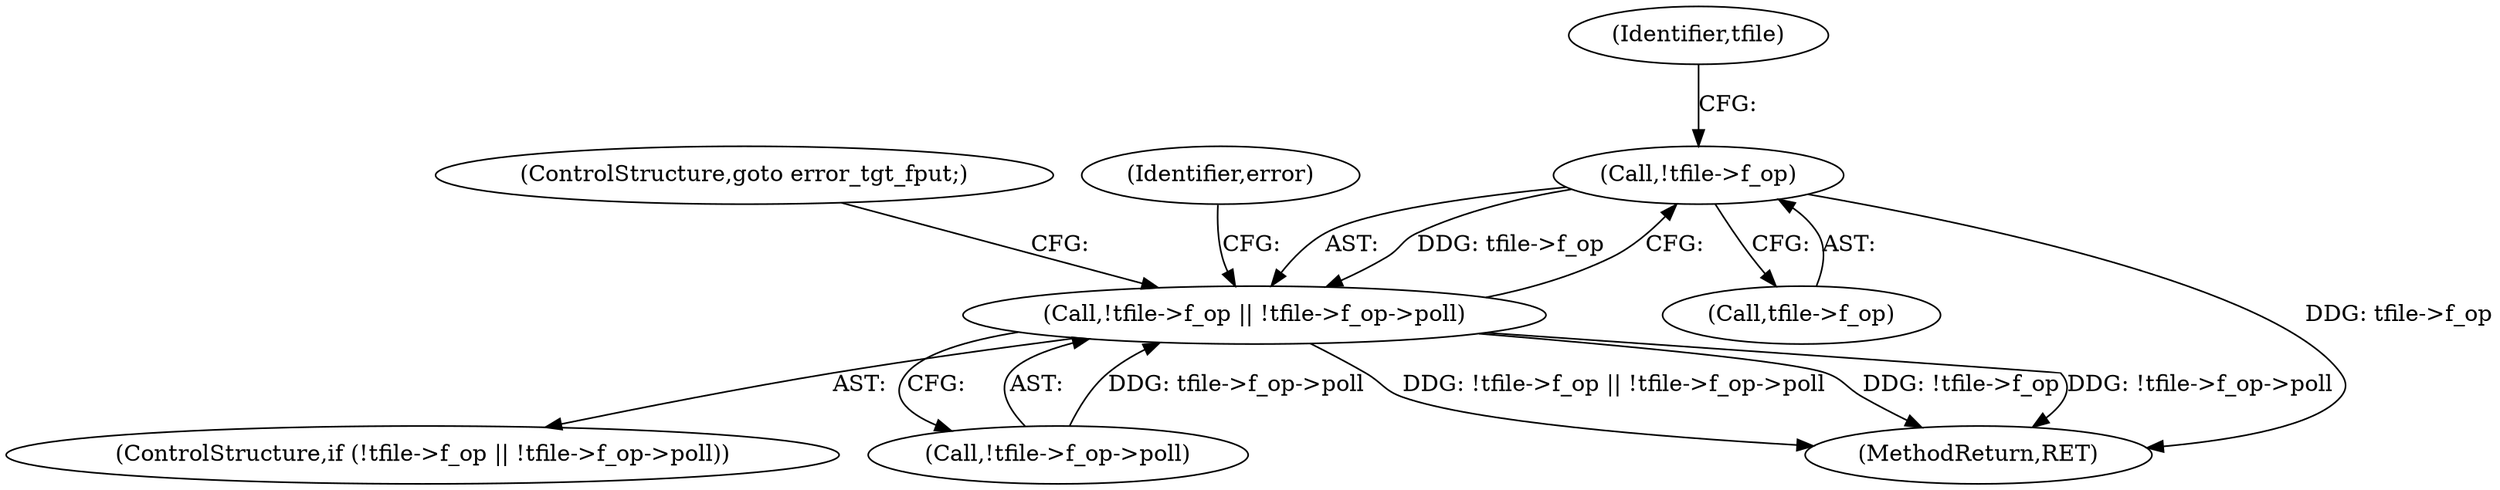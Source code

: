 digraph "0_linux_13d518074a952d33d47c428419693f63389547e9@pointer" {
"1000169" [label="(Call,!tfile->f_op)"];
"1000168" [label="(Call,!tfile->f_op || !tfile->f_op->poll)"];
"1000169" [label="(Call,!tfile->f_op)"];
"1000170" [label="(Call,tfile->f_op)"];
"1000167" [label="(ControlStructure,if (!tfile->f_op || !tfile->f_op->poll))"];
"1000173" [label="(Call,!tfile->f_op->poll)"];
"1000179" [label="(ControlStructure,goto error_tgt_fput;)"];
"1000168" [label="(Call,!tfile->f_op || !tfile->f_op->poll)"];
"1000176" [label="(Identifier,tfile)"];
"1000346" [label="(MethodReturn,RET)"];
"1000181" [label="(Identifier,error)"];
"1000169" -> "1000168"  [label="AST: "];
"1000169" -> "1000170"  [label="CFG: "];
"1000170" -> "1000169"  [label="AST: "];
"1000176" -> "1000169"  [label="CFG: "];
"1000168" -> "1000169"  [label="CFG: "];
"1000169" -> "1000346"  [label="DDG: tfile->f_op"];
"1000169" -> "1000168"  [label="DDG: tfile->f_op"];
"1000168" -> "1000167"  [label="AST: "];
"1000168" -> "1000173"  [label="CFG: "];
"1000173" -> "1000168"  [label="AST: "];
"1000179" -> "1000168"  [label="CFG: "];
"1000181" -> "1000168"  [label="CFG: "];
"1000168" -> "1000346"  [label="DDG: !tfile->f_op || !tfile->f_op->poll"];
"1000168" -> "1000346"  [label="DDG: !tfile->f_op"];
"1000168" -> "1000346"  [label="DDG: !tfile->f_op->poll"];
"1000173" -> "1000168"  [label="DDG: tfile->f_op->poll"];
}
